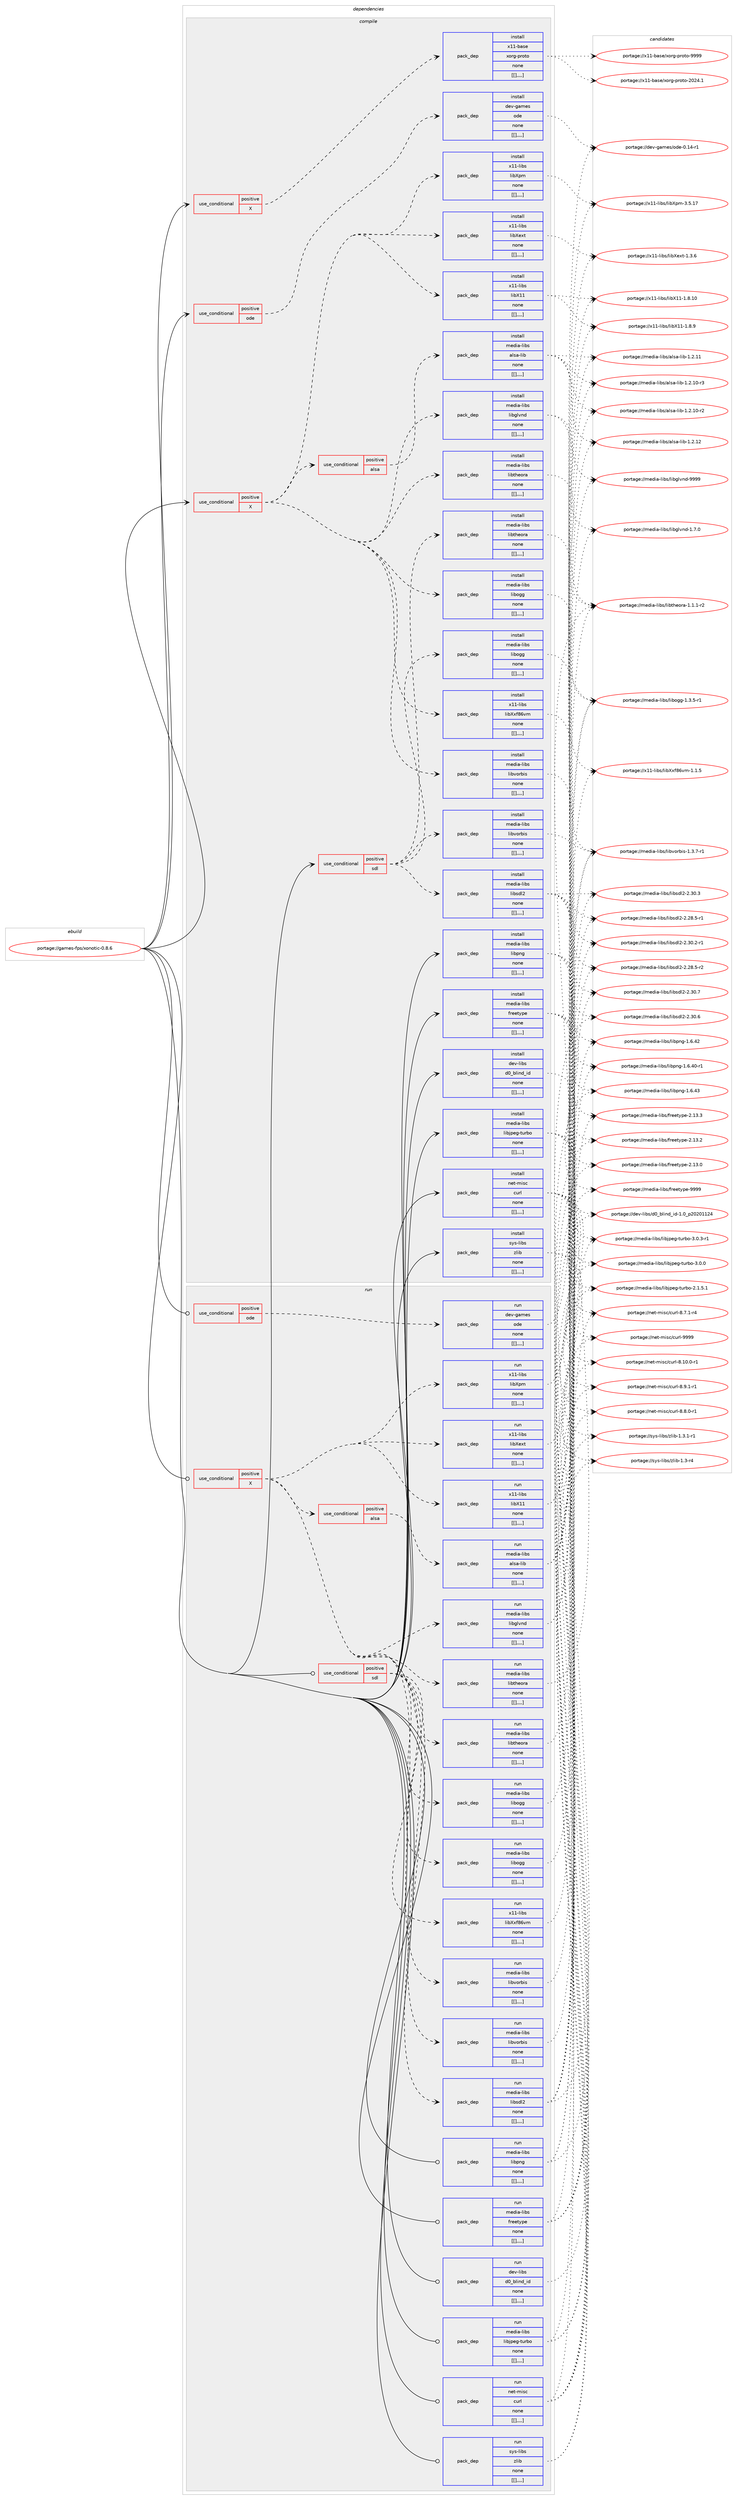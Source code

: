 digraph prolog {

# *************
# Graph options
# *************

newrank=true;
concentrate=true;
compound=true;
graph [rankdir=LR,fontname=Helvetica,fontsize=10,ranksep=1.5];#, ranksep=2.5, nodesep=0.2];
edge  [arrowhead=vee];
node  [fontname=Helvetica,fontsize=10];

# **********
# The ebuild
# **********

subgraph cluster_leftcol {
color=gray;
label=<<i>ebuild</i>>;
id [label="portage://games-fps/xonotic-0.8.6", color=red, width=4, href="../games-fps/xonotic-0.8.6.svg"];
}

# ****************
# The dependencies
# ****************

subgraph cluster_midcol {
color=gray;
label=<<i>dependencies</i>>;
subgraph cluster_compile {
fillcolor="#eeeeee";
style=filled;
label=<<i>compile</i>>;
subgraph cond65890 {
dependency234238 [label=<<TABLE BORDER="0" CELLBORDER="1" CELLSPACING="0" CELLPADDING="4"><TR><TD ROWSPAN="3" CELLPADDING="10">use_conditional</TD></TR><TR><TD>positive</TD></TR><TR><TD>X</TD></TR></TABLE>>, shape=none, color=red];
subgraph pack166852 {
dependency234239 [label=<<TABLE BORDER="0" CELLBORDER="1" CELLSPACING="0" CELLPADDING="4" WIDTH="220"><TR><TD ROWSPAN="6" CELLPADDING="30">pack_dep</TD></TR><TR><TD WIDTH="110">install</TD></TR><TR><TD>media-libs</TD></TR><TR><TD>libogg</TD></TR><TR><TD>none</TD></TR><TR><TD>[[],,,,]</TD></TR></TABLE>>, shape=none, color=blue];
}
dependency234238:e -> dependency234239:w [weight=20,style="dashed",arrowhead="vee"];
subgraph pack166853 {
dependency234240 [label=<<TABLE BORDER="0" CELLBORDER="1" CELLSPACING="0" CELLPADDING="4" WIDTH="220"><TR><TD ROWSPAN="6" CELLPADDING="30">pack_dep</TD></TR><TR><TD WIDTH="110">install</TD></TR><TR><TD>media-libs</TD></TR><TR><TD>libtheora</TD></TR><TR><TD>none</TD></TR><TR><TD>[[],,,,]</TD></TR></TABLE>>, shape=none, color=blue];
}
dependency234238:e -> dependency234240:w [weight=20,style="dashed",arrowhead="vee"];
subgraph pack166854 {
dependency234241 [label=<<TABLE BORDER="0" CELLBORDER="1" CELLSPACING="0" CELLPADDING="4" WIDTH="220"><TR><TD ROWSPAN="6" CELLPADDING="30">pack_dep</TD></TR><TR><TD WIDTH="110">install</TD></TR><TR><TD>media-libs</TD></TR><TR><TD>libvorbis</TD></TR><TR><TD>none</TD></TR><TR><TD>[[],,,,]</TD></TR></TABLE>>, shape=none, color=blue];
}
dependency234238:e -> dependency234241:w [weight=20,style="dashed",arrowhead="vee"];
subgraph pack166855 {
dependency234242 [label=<<TABLE BORDER="0" CELLBORDER="1" CELLSPACING="0" CELLPADDING="4" WIDTH="220"><TR><TD ROWSPAN="6" CELLPADDING="30">pack_dep</TD></TR><TR><TD WIDTH="110">install</TD></TR><TR><TD>media-libs</TD></TR><TR><TD>libglvnd</TD></TR><TR><TD>none</TD></TR><TR><TD>[[],,,,]</TD></TR></TABLE>>, shape=none, color=blue];
}
dependency234238:e -> dependency234242:w [weight=20,style="dashed",arrowhead="vee"];
subgraph pack166856 {
dependency234243 [label=<<TABLE BORDER="0" CELLBORDER="1" CELLSPACING="0" CELLPADDING="4" WIDTH="220"><TR><TD ROWSPAN="6" CELLPADDING="30">pack_dep</TD></TR><TR><TD WIDTH="110">install</TD></TR><TR><TD>x11-libs</TD></TR><TR><TD>libX11</TD></TR><TR><TD>none</TD></TR><TR><TD>[[],,,,]</TD></TR></TABLE>>, shape=none, color=blue];
}
dependency234238:e -> dependency234243:w [weight=20,style="dashed",arrowhead="vee"];
subgraph pack166857 {
dependency234244 [label=<<TABLE BORDER="0" CELLBORDER="1" CELLSPACING="0" CELLPADDING="4" WIDTH="220"><TR><TD ROWSPAN="6" CELLPADDING="30">pack_dep</TD></TR><TR><TD WIDTH="110">install</TD></TR><TR><TD>x11-libs</TD></TR><TR><TD>libXext</TD></TR><TR><TD>none</TD></TR><TR><TD>[[],,,,]</TD></TR></TABLE>>, shape=none, color=blue];
}
dependency234238:e -> dependency234244:w [weight=20,style="dashed",arrowhead="vee"];
subgraph pack166858 {
dependency234245 [label=<<TABLE BORDER="0" CELLBORDER="1" CELLSPACING="0" CELLPADDING="4" WIDTH="220"><TR><TD ROWSPAN="6" CELLPADDING="30">pack_dep</TD></TR><TR><TD WIDTH="110">install</TD></TR><TR><TD>x11-libs</TD></TR><TR><TD>libXpm</TD></TR><TR><TD>none</TD></TR><TR><TD>[[],,,,]</TD></TR></TABLE>>, shape=none, color=blue];
}
dependency234238:e -> dependency234245:w [weight=20,style="dashed",arrowhead="vee"];
subgraph pack166859 {
dependency234246 [label=<<TABLE BORDER="0" CELLBORDER="1" CELLSPACING="0" CELLPADDING="4" WIDTH="220"><TR><TD ROWSPAN="6" CELLPADDING="30">pack_dep</TD></TR><TR><TD WIDTH="110">install</TD></TR><TR><TD>x11-libs</TD></TR><TR><TD>libXxf86vm</TD></TR><TR><TD>none</TD></TR><TR><TD>[[],,,,]</TD></TR></TABLE>>, shape=none, color=blue];
}
dependency234238:e -> dependency234246:w [weight=20,style="dashed",arrowhead="vee"];
subgraph cond65891 {
dependency234247 [label=<<TABLE BORDER="0" CELLBORDER="1" CELLSPACING="0" CELLPADDING="4"><TR><TD ROWSPAN="3" CELLPADDING="10">use_conditional</TD></TR><TR><TD>positive</TD></TR><TR><TD>alsa</TD></TR></TABLE>>, shape=none, color=red];
subgraph pack166860 {
dependency234248 [label=<<TABLE BORDER="0" CELLBORDER="1" CELLSPACING="0" CELLPADDING="4" WIDTH="220"><TR><TD ROWSPAN="6" CELLPADDING="30">pack_dep</TD></TR><TR><TD WIDTH="110">install</TD></TR><TR><TD>media-libs</TD></TR><TR><TD>alsa-lib</TD></TR><TR><TD>none</TD></TR><TR><TD>[[],,,,]</TD></TR></TABLE>>, shape=none, color=blue];
}
dependency234247:e -> dependency234248:w [weight=20,style="dashed",arrowhead="vee"];
}
dependency234238:e -> dependency234247:w [weight=20,style="dashed",arrowhead="vee"];
}
id:e -> dependency234238:w [weight=20,style="solid",arrowhead="vee"];
subgraph cond65892 {
dependency234249 [label=<<TABLE BORDER="0" CELLBORDER="1" CELLSPACING="0" CELLPADDING="4"><TR><TD ROWSPAN="3" CELLPADDING="10">use_conditional</TD></TR><TR><TD>positive</TD></TR><TR><TD>X</TD></TR></TABLE>>, shape=none, color=red];
subgraph pack166861 {
dependency234250 [label=<<TABLE BORDER="0" CELLBORDER="1" CELLSPACING="0" CELLPADDING="4" WIDTH="220"><TR><TD ROWSPAN="6" CELLPADDING="30">pack_dep</TD></TR><TR><TD WIDTH="110">install</TD></TR><TR><TD>x11-base</TD></TR><TR><TD>xorg-proto</TD></TR><TR><TD>none</TD></TR><TR><TD>[[],,,,]</TD></TR></TABLE>>, shape=none, color=blue];
}
dependency234249:e -> dependency234250:w [weight=20,style="dashed",arrowhead="vee"];
}
id:e -> dependency234249:w [weight=20,style="solid",arrowhead="vee"];
subgraph cond65893 {
dependency234251 [label=<<TABLE BORDER="0" CELLBORDER="1" CELLSPACING="0" CELLPADDING="4"><TR><TD ROWSPAN="3" CELLPADDING="10">use_conditional</TD></TR><TR><TD>positive</TD></TR><TR><TD>ode</TD></TR></TABLE>>, shape=none, color=red];
subgraph pack166862 {
dependency234252 [label=<<TABLE BORDER="0" CELLBORDER="1" CELLSPACING="0" CELLPADDING="4" WIDTH="220"><TR><TD ROWSPAN="6" CELLPADDING="30">pack_dep</TD></TR><TR><TD WIDTH="110">install</TD></TR><TR><TD>dev-games</TD></TR><TR><TD>ode</TD></TR><TR><TD>none</TD></TR><TR><TD>[[],,,,]</TD></TR></TABLE>>, shape=none, color=blue];
}
dependency234251:e -> dependency234252:w [weight=20,style="dashed",arrowhead="vee"];
}
id:e -> dependency234251:w [weight=20,style="solid",arrowhead="vee"];
subgraph cond65894 {
dependency234253 [label=<<TABLE BORDER="0" CELLBORDER="1" CELLSPACING="0" CELLPADDING="4"><TR><TD ROWSPAN="3" CELLPADDING="10">use_conditional</TD></TR><TR><TD>positive</TD></TR><TR><TD>sdl</TD></TR></TABLE>>, shape=none, color=red];
subgraph pack166863 {
dependency234254 [label=<<TABLE BORDER="0" CELLBORDER="1" CELLSPACING="0" CELLPADDING="4" WIDTH="220"><TR><TD ROWSPAN="6" CELLPADDING="30">pack_dep</TD></TR><TR><TD WIDTH="110">install</TD></TR><TR><TD>media-libs</TD></TR><TR><TD>libogg</TD></TR><TR><TD>none</TD></TR><TR><TD>[[],,,,]</TD></TR></TABLE>>, shape=none, color=blue];
}
dependency234253:e -> dependency234254:w [weight=20,style="dashed",arrowhead="vee"];
subgraph pack166864 {
dependency234255 [label=<<TABLE BORDER="0" CELLBORDER="1" CELLSPACING="0" CELLPADDING="4" WIDTH="220"><TR><TD ROWSPAN="6" CELLPADDING="30">pack_dep</TD></TR><TR><TD WIDTH="110">install</TD></TR><TR><TD>media-libs</TD></TR><TR><TD>libtheora</TD></TR><TR><TD>none</TD></TR><TR><TD>[[],,,,]</TD></TR></TABLE>>, shape=none, color=blue];
}
dependency234253:e -> dependency234255:w [weight=20,style="dashed",arrowhead="vee"];
subgraph pack166865 {
dependency234256 [label=<<TABLE BORDER="0" CELLBORDER="1" CELLSPACING="0" CELLPADDING="4" WIDTH="220"><TR><TD ROWSPAN="6" CELLPADDING="30">pack_dep</TD></TR><TR><TD WIDTH="110">install</TD></TR><TR><TD>media-libs</TD></TR><TR><TD>libvorbis</TD></TR><TR><TD>none</TD></TR><TR><TD>[[],,,,]</TD></TR></TABLE>>, shape=none, color=blue];
}
dependency234253:e -> dependency234256:w [weight=20,style="dashed",arrowhead="vee"];
subgraph pack166866 {
dependency234257 [label=<<TABLE BORDER="0" CELLBORDER="1" CELLSPACING="0" CELLPADDING="4" WIDTH="220"><TR><TD ROWSPAN="6" CELLPADDING="30">pack_dep</TD></TR><TR><TD WIDTH="110">install</TD></TR><TR><TD>media-libs</TD></TR><TR><TD>libsdl2</TD></TR><TR><TD>none</TD></TR><TR><TD>[[],,,,]</TD></TR></TABLE>>, shape=none, color=blue];
}
dependency234253:e -> dependency234257:w [weight=20,style="dashed",arrowhead="vee"];
}
id:e -> dependency234253:w [weight=20,style="solid",arrowhead="vee"];
subgraph pack166867 {
dependency234258 [label=<<TABLE BORDER="0" CELLBORDER="1" CELLSPACING="0" CELLPADDING="4" WIDTH="220"><TR><TD ROWSPAN="6" CELLPADDING="30">pack_dep</TD></TR><TR><TD WIDTH="110">install</TD></TR><TR><TD>dev-libs</TD></TR><TR><TD>d0_blind_id</TD></TR><TR><TD>none</TD></TR><TR><TD>[[],,,,]</TD></TR></TABLE>>, shape=none, color=blue];
}
id:e -> dependency234258:w [weight=20,style="solid",arrowhead="vee"];
subgraph pack166868 {
dependency234259 [label=<<TABLE BORDER="0" CELLBORDER="1" CELLSPACING="0" CELLPADDING="4" WIDTH="220"><TR><TD ROWSPAN="6" CELLPADDING="30">pack_dep</TD></TR><TR><TD WIDTH="110">install</TD></TR><TR><TD>media-libs</TD></TR><TR><TD>freetype</TD></TR><TR><TD>none</TD></TR><TR><TD>[[],,,,]</TD></TR></TABLE>>, shape=none, color=blue];
}
id:e -> dependency234259:w [weight=20,style="solid",arrowhead="vee"];
subgraph pack166869 {
dependency234260 [label=<<TABLE BORDER="0" CELLBORDER="1" CELLSPACING="0" CELLPADDING="4" WIDTH="220"><TR><TD ROWSPAN="6" CELLPADDING="30">pack_dep</TD></TR><TR><TD WIDTH="110">install</TD></TR><TR><TD>media-libs</TD></TR><TR><TD>libjpeg-turbo</TD></TR><TR><TD>none</TD></TR><TR><TD>[[],,,,]</TD></TR></TABLE>>, shape=none, color=blue];
}
id:e -> dependency234260:w [weight=20,style="solid",arrowhead="vee"];
subgraph pack166870 {
dependency234261 [label=<<TABLE BORDER="0" CELLBORDER="1" CELLSPACING="0" CELLPADDING="4" WIDTH="220"><TR><TD ROWSPAN="6" CELLPADDING="30">pack_dep</TD></TR><TR><TD WIDTH="110">install</TD></TR><TR><TD>media-libs</TD></TR><TR><TD>libpng</TD></TR><TR><TD>none</TD></TR><TR><TD>[[],,,,]</TD></TR></TABLE>>, shape=none, color=blue];
}
id:e -> dependency234261:w [weight=20,style="solid",arrowhead="vee"];
subgraph pack166871 {
dependency234262 [label=<<TABLE BORDER="0" CELLBORDER="1" CELLSPACING="0" CELLPADDING="4" WIDTH="220"><TR><TD ROWSPAN="6" CELLPADDING="30">pack_dep</TD></TR><TR><TD WIDTH="110">install</TD></TR><TR><TD>net-misc</TD></TR><TR><TD>curl</TD></TR><TR><TD>none</TD></TR><TR><TD>[[],,,,]</TD></TR></TABLE>>, shape=none, color=blue];
}
id:e -> dependency234262:w [weight=20,style="solid",arrowhead="vee"];
subgraph pack166872 {
dependency234263 [label=<<TABLE BORDER="0" CELLBORDER="1" CELLSPACING="0" CELLPADDING="4" WIDTH="220"><TR><TD ROWSPAN="6" CELLPADDING="30">pack_dep</TD></TR><TR><TD WIDTH="110">install</TD></TR><TR><TD>sys-libs</TD></TR><TR><TD>zlib</TD></TR><TR><TD>none</TD></TR><TR><TD>[[],,,,]</TD></TR></TABLE>>, shape=none, color=blue];
}
id:e -> dependency234263:w [weight=20,style="solid",arrowhead="vee"];
}
subgraph cluster_compileandrun {
fillcolor="#eeeeee";
style=filled;
label=<<i>compile and run</i>>;
}
subgraph cluster_run {
fillcolor="#eeeeee";
style=filled;
label=<<i>run</i>>;
subgraph cond65895 {
dependency234264 [label=<<TABLE BORDER="0" CELLBORDER="1" CELLSPACING="0" CELLPADDING="4"><TR><TD ROWSPAN="3" CELLPADDING="10">use_conditional</TD></TR><TR><TD>positive</TD></TR><TR><TD>X</TD></TR></TABLE>>, shape=none, color=red];
subgraph pack166873 {
dependency234265 [label=<<TABLE BORDER="0" CELLBORDER="1" CELLSPACING="0" CELLPADDING="4" WIDTH="220"><TR><TD ROWSPAN="6" CELLPADDING="30">pack_dep</TD></TR><TR><TD WIDTH="110">run</TD></TR><TR><TD>media-libs</TD></TR><TR><TD>libogg</TD></TR><TR><TD>none</TD></TR><TR><TD>[[],,,,]</TD></TR></TABLE>>, shape=none, color=blue];
}
dependency234264:e -> dependency234265:w [weight=20,style="dashed",arrowhead="vee"];
subgraph pack166874 {
dependency234266 [label=<<TABLE BORDER="0" CELLBORDER="1" CELLSPACING="0" CELLPADDING="4" WIDTH="220"><TR><TD ROWSPAN="6" CELLPADDING="30">pack_dep</TD></TR><TR><TD WIDTH="110">run</TD></TR><TR><TD>media-libs</TD></TR><TR><TD>libtheora</TD></TR><TR><TD>none</TD></TR><TR><TD>[[],,,,]</TD></TR></TABLE>>, shape=none, color=blue];
}
dependency234264:e -> dependency234266:w [weight=20,style="dashed",arrowhead="vee"];
subgraph pack166875 {
dependency234267 [label=<<TABLE BORDER="0" CELLBORDER="1" CELLSPACING="0" CELLPADDING="4" WIDTH="220"><TR><TD ROWSPAN="6" CELLPADDING="30">pack_dep</TD></TR><TR><TD WIDTH="110">run</TD></TR><TR><TD>media-libs</TD></TR><TR><TD>libvorbis</TD></TR><TR><TD>none</TD></TR><TR><TD>[[],,,,]</TD></TR></TABLE>>, shape=none, color=blue];
}
dependency234264:e -> dependency234267:w [weight=20,style="dashed",arrowhead="vee"];
subgraph pack166876 {
dependency234268 [label=<<TABLE BORDER="0" CELLBORDER="1" CELLSPACING="0" CELLPADDING="4" WIDTH="220"><TR><TD ROWSPAN="6" CELLPADDING="30">pack_dep</TD></TR><TR><TD WIDTH="110">run</TD></TR><TR><TD>media-libs</TD></TR><TR><TD>libglvnd</TD></TR><TR><TD>none</TD></TR><TR><TD>[[],,,,]</TD></TR></TABLE>>, shape=none, color=blue];
}
dependency234264:e -> dependency234268:w [weight=20,style="dashed",arrowhead="vee"];
subgraph pack166877 {
dependency234269 [label=<<TABLE BORDER="0" CELLBORDER="1" CELLSPACING="0" CELLPADDING="4" WIDTH="220"><TR><TD ROWSPAN="6" CELLPADDING="30">pack_dep</TD></TR><TR><TD WIDTH="110">run</TD></TR><TR><TD>x11-libs</TD></TR><TR><TD>libX11</TD></TR><TR><TD>none</TD></TR><TR><TD>[[],,,,]</TD></TR></TABLE>>, shape=none, color=blue];
}
dependency234264:e -> dependency234269:w [weight=20,style="dashed",arrowhead="vee"];
subgraph pack166878 {
dependency234270 [label=<<TABLE BORDER="0" CELLBORDER="1" CELLSPACING="0" CELLPADDING="4" WIDTH="220"><TR><TD ROWSPAN="6" CELLPADDING="30">pack_dep</TD></TR><TR><TD WIDTH="110">run</TD></TR><TR><TD>x11-libs</TD></TR><TR><TD>libXext</TD></TR><TR><TD>none</TD></TR><TR><TD>[[],,,,]</TD></TR></TABLE>>, shape=none, color=blue];
}
dependency234264:e -> dependency234270:w [weight=20,style="dashed",arrowhead="vee"];
subgraph pack166879 {
dependency234271 [label=<<TABLE BORDER="0" CELLBORDER="1" CELLSPACING="0" CELLPADDING="4" WIDTH="220"><TR><TD ROWSPAN="6" CELLPADDING="30">pack_dep</TD></TR><TR><TD WIDTH="110">run</TD></TR><TR><TD>x11-libs</TD></TR><TR><TD>libXpm</TD></TR><TR><TD>none</TD></TR><TR><TD>[[],,,,]</TD></TR></TABLE>>, shape=none, color=blue];
}
dependency234264:e -> dependency234271:w [weight=20,style="dashed",arrowhead="vee"];
subgraph pack166880 {
dependency234272 [label=<<TABLE BORDER="0" CELLBORDER="1" CELLSPACING="0" CELLPADDING="4" WIDTH="220"><TR><TD ROWSPAN="6" CELLPADDING="30">pack_dep</TD></TR><TR><TD WIDTH="110">run</TD></TR><TR><TD>x11-libs</TD></TR><TR><TD>libXxf86vm</TD></TR><TR><TD>none</TD></TR><TR><TD>[[],,,,]</TD></TR></TABLE>>, shape=none, color=blue];
}
dependency234264:e -> dependency234272:w [weight=20,style="dashed",arrowhead="vee"];
subgraph cond65896 {
dependency234273 [label=<<TABLE BORDER="0" CELLBORDER="1" CELLSPACING="0" CELLPADDING="4"><TR><TD ROWSPAN="3" CELLPADDING="10">use_conditional</TD></TR><TR><TD>positive</TD></TR><TR><TD>alsa</TD></TR></TABLE>>, shape=none, color=red];
subgraph pack166881 {
dependency234274 [label=<<TABLE BORDER="0" CELLBORDER="1" CELLSPACING="0" CELLPADDING="4" WIDTH="220"><TR><TD ROWSPAN="6" CELLPADDING="30">pack_dep</TD></TR><TR><TD WIDTH="110">run</TD></TR><TR><TD>media-libs</TD></TR><TR><TD>alsa-lib</TD></TR><TR><TD>none</TD></TR><TR><TD>[[],,,,]</TD></TR></TABLE>>, shape=none, color=blue];
}
dependency234273:e -> dependency234274:w [weight=20,style="dashed",arrowhead="vee"];
}
dependency234264:e -> dependency234273:w [weight=20,style="dashed",arrowhead="vee"];
}
id:e -> dependency234264:w [weight=20,style="solid",arrowhead="odot"];
subgraph cond65897 {
dependency234275 [label=<<TABLE BORDER="0" CELLBORDER="1" CELLSPACING="0" CELLPADDING="4"><TR><TD ROWSPAN="3" CELLPADDING="10">use_conditional</TD></TR><TR><TD>positive</TD></TR><TR><TD>ode</TD></TR></TABLE>>, shape=none, color=red];
subgraph pack166882 {
dependency234276 [label=<<TABLE BORDER="0" CELLBORDER="1" CELLSPACING="0" CELLPADDING="4" WIDTH="220"><TR><TD ROWSPAN="6" CELLPADDING="30">pack_dep</TD></TR><TR><TD WIDTH="110">run</TD></TR><TR><TD>dev-games</TD></TR><TR><TD>ode</TD></TR><TR><TD>none</TD></TR><TR><TD>[[],,,,]</TD></TR></TABLE>>, shape=none, color=blue];
}
dependency234275:e -> dependency234276:w [weight=20,style="dashed",arrowhead="vee"];
}
id:e -> dependency234275:w [weight=20,style="solid",arrowhead="odot"];
subgraph cond65898 {
dependency234277 [label=<<TABLE BORDER="0" CELLBORDER="1" CELLSPACING="0" CELLPADDING="4"><TR><TD ROWSPAN="3" CELLPADDING="10">use_conditional</TD></TR><TR><TD>positive</TD></TR><TR><TD>sdl</TD></TR></TABLE>>, shape=none, color=red];
subgraph pack166883 {
dependency234278 [label=<<TABLE BORDER="0" CELLBORDER="1" CELLSPACING="0" CELLPADDING="4" WIDTH="220"><TR><TD ROWSPAN="6" CELLPADDING="30">pack_dep</TD></TR><TR><TD WIDTH="110">run</TD></TR><TR><TD>media-libs</TD></TR><TR><TD>libogg</TD></TR><TR><TD>none</TD></TR><TR><TD>[[],,,,]</TD></TR></TABLE>>, shape=none, color=blue];
}
dependency234277:e -> dependency234278:w [weight=20,style="dashed",arrowhead="vee"];
subgraph pack166884 {
dependency234279 [label=<<TABLE BORDER="0" CELLBORDER="1" CELLSPACING="0" CELLPADDING="4" WIDTH="220"><TR><TD ROWSPAN="6" CELLPADDING="30">pack_dep</TD></TR><TR><TD WIDTH="110">run</TD></TR><TR><TD>media-libs</TD></TR><TR><TD>libtheora</TD></TR><TR><TD>none</TD></TR><TR><TD>[[],,,,]</TD></TR></TABLE>>, shape=none, color=blue];
}
dependency234277:e -> dependency234279:w [weight=20,style="dashed",arrowhead="vee"];
subgraph pack166885 {
dependency234280 [label=<<TABLE BORDER="0" CELLBORDER="1" CELLSPACING="0" CELLPADDING="4" WIDTH="220"><TR><TD ROWSPAN="6" CELLPADDING="30">pack_dep</TD></TR><TR><TD WIDTH="110">run</TD></TR><TR><TD>media-libs</TD></TR><TR><TD>libvorbis</TD></TR><TR><TD>none</TD></TR><TR><TD>[[],,,,]</TD></TR></TABLE>>, shape=none, color=blue];
}
dependency234277:e -> dependency234280:w [weight=20,style="dashed",arrowhead="vee"];
subgraph pack166886 {
dependency234281 [label=<<TABLE BORDER="0" CELLBORDER="1" CELLSPACING="0" CELLPADDING="4" WIDTH="220"><TR><TD ROWSPAN="6" CELLPADDING="30">pack_dep</TD></TR><TR><TD WIDTH="110">run</TD></TR><TR><TD>media-libs</TD></TR><TR><TD>libsdl2</TD></TR><TR><TD>none</TD></TR><TR><TD>[[],,,,]</TD></TR></TABLE>>, shape=none, color=blue];
}
dependency234277:e -> dependency234281:w [weight=20,style="dashed",arrowhead="vee"];
}
id:e -> dependency234277:w [weight=20,style="solid",arrowhead="odot"];
subgraph pack166887 {
dependency234282 [label=<<TABLE BORDER="0" CELLBORDER="1" CELLSPACING="0" CELLPADDING="4" WIDTH="220"><TR><TD ROWSPAN="6" CELLPADDING="30">pack_dep</TD></TR><TR><TD WIDTH="110">run</TD></TR><TR><TD>dev-libs</TD></TR><TR><TD>d0_blind_id</TD></TR><TR><TD>none</TD></TR><TR><TD>[[],,,,]</TD></TR></TABLE>>, shape=none, color=blue];
}
id:e -> dependency234282:w [weight=20,style="solid",arrowhead="odot"];
subgraph pack166888 {
dependency234283 [label=<<TABLE BORDER="0" CELLBORDER="1" CELLSPACING="0" CELLPADDING="4" WIDTH="220"><TR><TD ROWSPAN="6" CELLPADDING="30">pack_dep</TD></TR><TR><TD WIDTH="110">run</TD></TR><TR><TD>media-libs</TD></TR><TR><TD>freetype</TD></TR><TR><TD>none</TD></TR><TR><TD>[[],,,,]</TD></TR></TABLE>>, shape=none, color=blue];
}
id:e -> dependency234283:w [weight=20,style="solid",arrowhead="odot"];
subgraph pack166889 {
dependency234284 [label=<<TABLE BORDER="0" CELLBORDER="1" CELLSPACING="0" CELLPADDING="4" WIDTH="220"><TR><TD ROWSPAN="6" CELLPADDING="30">pack_dep</TD></TR><TR><TD WIDTH="110">run</TD></TR><TR><TD>media-libs</TD></TR><TR><TD>libjpeg-turbo</TD></TR><TR><TD>none</TD></TR><TR><TD>[[],,,,]</TD></TR></TABLE>>, shape=none, color=blue];
}
id:e -> dependency234284:w [weight=20,style="solid",arrowhead="odot"];
subgraph pack166890 {
dependency234285 [label=<<TABLE BORDER="0" CELLBORDER="1" CELLSPACING="0" CELLPADDING="4" WIDTH="220"><TR><TD ROWSPAN="6" CELLPADDING="30">pack_dep</TD></TR><TR><TD WIDTH="110">run</TD></TR><TR><TD>media-libs</TD></TR><TR><TD>libpng</TD></TR><TR><TD>none</TD></TR><TR><TD>[[],,,,]</TD></TR></TABLE>>, shape=none, color=blue];
}
id:e -> dependency234285:w [weight=20,style="solid",arrowhead="odot"];
subgraph pack166891 {
dependency234286 [label=<<TABLE BORDER="0" CELLBORDER="1" CELLSPACING="0" CELLPADDING="4" WIDTH="220"><TR><TD ROWSPAN="6" CELLPADDING="30">pack_dep</TD></TR><TR><TD WIDTH="110">run</TD></TR><TR><TD>net-misc</TD></TR><TR><TD>curl</TD></TR><TR><TD>none</TD></TR><TR><TD>[[],,,,]</TD></TR></TABLE>>, shape=none, color=blue];
}
id:e -> dependency234286:w [weight=20,style="solid",arrowhead="odot"];
subgraph pack166892 {
dependency234287 [label=<<TABLE BORDER="0" CELLBORDER="1" CELLSPACING="0" CELLPADDING="4" WIDTH="220"><TR><TD ROWSPAN="6" CELLPADDING="30">pack_dep</TD></TR><TR><TD WIDTH="110">run</TD></TR><TR><TD>sys-libs</TD></TR><TR><TD>zlib</TD></TR><TR><TD>none</TD></TR><TR><TD>[[],,,,]</TD></TR></TABLE>>, shape=none, color=blue];
}
id:e -> dependency234287:w [weight=20,style="solid",arrowhead="odot"];
}
}

# **************
# The candidates
# **************

subgraph cluster_choices {
rank=same;
color=gray;
label=<<i>candidates</i>>;

subgraph choice166852 {
color=black;
nodesep=1;
choice10910110010597451081059811547108105981111031034549465146534511449 [label="portage://media-libs/libogg-1.3.5-r1", color=red, width=4,href="../media-libs/libogg-1.3.5-r1.svg"];
dependency234239:e -> choice10910110010597451081059811547108105981111031034549465146534511449:w [style=dotted,weight="100"];
}
subgraph choice166853 {
color=black;
nodesep=1;
choice1091011001059745108105981154710810598116104101111114974549464946494511450 [label="portage://media-libs/libtheora-1.1.1-r2", color=red, width=4,href="../media-libs/libtheora-1.1.1-r2.svg"];
dependency234240:e -> choice1091011001059745108105981154710810598116104101111114974549464946494511450:w [style=dotted,weight="100"];
}
subgraph choice166854 {
color=black;
nodesep=1;
choice1091011001059745108105981154710810598118111114981051154549465146554511449 [label="portage://media-libs/libvorbis-1.3.7-r1", color=red, width=4,href="../media-libs/libvorbis-1.3.7-r1.svg"];
dependency234241:e -> choice1091011001059745108105981154710810598118111114981051154549465146554511449:w [style=dotted,weight="100"];
}
subgraph choice166855 {
color=black;
nodesep=1;
choice10910110010597451081059811547108105981031081181101004557575757 [label="portage://media-libs/libglvnd-9999", color=red, width=4,href="../media-libs/libglvnd-9999.svg"];
choice1091011001059745108105981154710810598103108118110100454946554648 [label="portage://media-libs/libglvnd-1.7.0", color=red, width=4,href="../media-libs/libglvnd-1.7.0.svg"];
dependency234242:e -> choice10910110010597451081059811547108105981031081181101004557575757:w [style=dotted,weight="100"];
dependency234242:e -> choice1091011001059745108105981154710810598103108118110100454946554648:w [style=dotted,weight="100"];
}
subgraph choice166856 {
color=black;
nodesep=1;
choice12049494510810598115471081059888494945494656464948 [label="portage://x11-libs/libX11-1.8.10", color=red, width=4,href="../x11-libs/libX11-1.8.10.svg"];
choice120494945108105981154710810598884949454946564657 [label="portage://x11-libs/libX11-1.8.9", color=red, width=4,href="../x11-libs/libX11-1.8.9.svg"];
dependency234243:e -> choice12049494510810598115471081059888494945494656464948:w [style=dotted,weight="100"];
dependency234243:e -> choice120494945108105981154710810598884949454946564657:w [style=dotted,weight="100"];
}
subgraph choice166857 {
color=black;
nodesep=1;
choice12049494510810598115471081059888101120116454946514654 [label="portage://x11-libs/libXext-1.3.6", color=red, width=4,href="../x11-libs/libXext-1.3.6.svg"];
dependency234244:e -> choice12049494510810598115471081059888101120116454946514654:w [style=dotted,weight="100"];
}
subgraph choice166858 {
color=black;
nodesep=1;
choice1204949451081059811547108105988811210945514653464955 [label="portage://x11-libs/libXpm-3.5.17", color=red, width=4,href="../x11-libs/libXpm-3.5.17.svg"];
dependency234245:e -> choice1204949451081059811547108105988811210945514653464955:w [style=dotted,weight="100"];
}
subgraph choice166859 {
color=black;
nodesep=1;
choice120494945108105981154710810598881201025654118109454946494653 [label="portage://x11-libs/libXxf86vm-1.1.5", color=red, width=4,href="../x11-libs/libXxf86vm-1.1.5.svg"];
dependency234246:e -> choice120494945108105981154710810598881201025654118109454946494653:w [style=dotted,weight="100"];
}
subgraph choice166860 {
color=black;
nodesep=1;
choice109101100105974510810598115479710811597451081059845494650464950 [label="portage://media-libs/alsa-lib-1.2.12", color=red, width=4,href="../media-libs/alsa-lib-1.2.12.svg"];
choice109101100105974510810598115479710811597451081059845494650464949 [label="portage://media-libs/alsa-lib-1.2.11", color=red, width=4,href="../media-libs/alsa-lib-1.2.11.svg"];
choice1091011001059745108105981154797108115974510810598454946504649484511451 [label="portage://media-libs/alsa-lib-1.2.10-r3", color=red, width=4,href="../media-libs/alsa-lib-1.2.10-r3.svg"];
choice1091011001059745108105981154797108115974510810598454946504649484511450 [label="portage://media-libs/alsa-lib-1.2.10-r2", color=red, width=4,href="../media-libs/alsa-lib-1.2.10-r2.svg"];
dependency234248:e -> choice109101100105974510810598115479710811597451081059845494650464950:w [style=dotted,weight="100"];
dependency234248:e -> choice109101100105974510810598115479710811597451081059845494650464949:w [style=dotted,weight="100"];
dependency234248:e -> choice1091011001059745108105981154797108115974510810598454946504649484511451:w [style=dotted,weight="100"];
dependency234248:e -> choice1091011001059745108105981154797108115974510810598454946504649484511450:w [style=dotted,weight="100"];
}
subgraph choice166861 {
color=black;
nodesep=1;
choice120494945989711510147120111114103451121141111161114557575757 [label="portage://x11-base/xorg-proto-9999", color=red, width=4,href="../x11-base/xorg-proto-9999.svg"];
choice1204949459897115101471201111141034511211411111611145504850524649 [label="portage://x11-base/xorg-proto-2024.1", color=red, width=4,href="../x11-base/xorg-proto-2024.1.svg"];
dependency234250:e -> choice120494945989711510147120111114103451121141111161114557575757:w [style=dotted,weight="100"];
dependency234250:e -> choice1204949459897115101471201111141034511211411111611145504850524649:w [style=dotted,weight="100"];
}
subgraph choice166862 {
color=black;
nodesep=1;
choice10010111845103971091011154711110010145484649524511449 [label="portage://dev-games/ode-0.14-r1", color=red, width=4,href="../dev-games/ode-0.14-r1.svg"];
dependency234252:e -> choice10010111845103971091011154711110010145484649524511449:w [style=dotted,weight="100"];
}
subgraph choice166863 {
color=black;
nodesep=1;
choice10910110010597451081059811547108105981111031034549465146534511449 [label="portage://media-libs/libogg-1.3.5-r1", color=red, width=4,href="../media-libs/libogg-1.3.5-r1.svg"];
dependency234254:e -> choice10910110010597451081059811547108105981111031034549465146534511449:w [style=dotted,weight="100"];
}
subgraph choice166864 {
color=black;
nodesep=1;
choice1091011001059745108105981154710810598116104101111114974549464946494511450 [label="portage://media-libs/libtheora-1.1.1-r2", color=red, width=4,href="../media-libs/libtheora-1.1.1-r2.svg"];
dependency234255:e -> choice1091011001059745108105981154710810598116104101111114974549464946494511450:w [style=dotted,weight="100"];
}
subgraph choice166865 {
color=black;
nodesep=1;
choice1091011001059745108105981154710810598118111114981051154549465146554511449 [label="portage://media-libs/libvorbis-1.3.7-r1", color=red, width=4,href="../media-libs/libvorbis-1.3.7-r1.svg"];
dependency234256:e -> choice1091011001059745108105981154710810598118111114981051154549465146554511449:w [style=dotted,weight="100"];
}
subgraph choice166866 {
color=black;
nodesep=1;
choice10910110010597451081059811547108105981151001085045504651484655 [label="portage://media-libs/libsdl2-2.30.7", color=red, width=4,href="../media-libs/libsdl2-2.30.7.svg"];
choice10910110010597451081059811547108105981151001085045504651484654 [label="portage://media-libs/libsdl2-2.30.6", color=red, width=4,href="../media-libs/libsdl2-2.30.6.svg"];
choice10910110010597451081059811547108105981151001085045504651484651 [label="portage://media-libs/libsdl2-2.30.3", color=red, width=4,href="../media-libs/libsdl2-2.30.3.svg"];
choice109101100105974510810598115471081059811510010850455046514846504511449 [label="portage://media-libs/libsdl2-2.30.2-r1", color=red, width=4,href="../media-libs/libsdl2-2.30.2-r1.svg"];
choice109101100105974510810598115471081059811510010850455046505646534511450 [label="portage://media-libs/libsdl2-2.28.5-r2", color=red, width=4,href="../media-libs/libsdl2-2.28.5-r2.svg"];
choice109101100105974510810598115471081059811510010850455046505646534511449 [label="portage://media-libs/libsdl2-2.28.5-r1", color=red, width=4,href="../media-libs/libsdl2-2.28.5-r1.svg"];
dependency234257:e -> choice10910110010597451081059811547108105981151001085045504651484655:w [style=dotted,weight="100"];
dependency234257:e -> choice10910110010597451081059811547108105981151001085045504651484654:w [style=dotted,weight="100"];
dependency234257:e -> choice10910110010597451081059811547108105981151001085045504651484651:w [style=dotted,weight="100"];
dependency234257:e -> choice109101100105974510810598115471081059811510010850455046514846504511449:w [style=dotted,weight="100"];
dependency234257:e -> choice109101100105974510810598115471081059811510010850455046505646534511450:w [style=dotted,weight="100"];
dependency234257:e -> choice109101100105974510810598115471081059811510010850455046505646534511449:w [style=dotted,weight="100"];
}
subgraph choice166867 {
color=black;
nodesep=1;
choice1001011184510810598115471004895981081051101009510510045494648951125048504849495052 [label="portage://dev-libs/d0_blind_id-1.0_p20201124", color=red, width=4,href="../dev-libs/d0_blind_id-1.0_p20201124.svg"];
dependency234258:e -> choice1001011184510810598115471004895981081051101009510510045494648951125048504849495052:w [style=dotted,weight="100"];
}
subgraph choice166868 {
color=black;
nodesep=1;
choice109101100105974510810598115471021141011011161211121014557575757 [label="portage://media-libs/freetype-9999", color=red, width=4,href="../media-libs/freetype-9999.svg"];
choice1091011001059745108105981154710211410110111612111210145504649514651 [label="portage://media-libs/freetype-2.13.3", color=red, width=4,href="../media-libs/freetype-2.13.3.svg"];
choice1091011001059745108105981154710211410110111612111210145504649514650 [label="portage://media-libs/freetype-2.13.2", color=red, width=4,href="../media-libs/freetype-2.13.2.svg"];
choice1091011001059745108105981154710211410110111612111210145504649514648 [label="portage://media-libs/freetype-2.13.0", color=red, width=4,href="../media-libs/freetype-2.13.0.svg"];
dependency234259:e -> choice109101100105974510810598115471021141011011161211121014557575757:w [style=dotted,weight="100"];
dependency234259:e -> choice1091011001059745108105981154710211410110111612111210145504649514651:w [style=dotted,weight="100"];
dependency234259:e -> choice1091011001059745108105981154710211410110111612111210145504649514650:w [style=dotted,weight="100"];
dependency234259:e -> choice1091011001059745108105981154710211410110111612111210145504649514648:w [style=dotted,weight="100"];
}
subgraph choice166869 {
color=black;
nodesep=1;
choice109101100105974510810598115471081059810611210110345116117114981114551464846514511449 [label="portage://media-libs/libjpeg-turbo-3.0.3-r1", color=red, width=4,href="../media-libs/libjpeg-turbo-3.0.3-r1.svg"];
choice10910110010597451081059811547108105981061121011034511611711498111455146484648 [label="portage://media-libs/libjpeg-turbo-3.0.0", color=red, width=4,href="../media-libs/libjpeg-turbo-3.0.0.svg"];
choice109101100105974510810598115471081059810611210110345116117114981114550464946534649 [label="portage://media-libs/libjpeg-turbo-2.1.5.1", color=red, width=4,href="../media-libs/libjpeg-turbo-2.1.5.1.svg"];
dependency234260:e -> choice109101100105974510810598115471081059810611210110345116117114981114551464846514511449:w [style=dotted,weight="100"];
dependency234260:e -> choice10910110010597451081059811547108105981061121011034511611711498111455146484648:w [style=dotted,weight="100"];
dependency234260:e -> choice109101100105974510810598115471081059810611210110345116117114981114550464946534649:w [style=dotted,weight="100"];
}
subgraph choice166870 {
color=black;
nodesep=1;
choice109101100105974510810598115471081059811211010345494654465251 [label="portage://media-libs/libpng-1.6.43", color=red, width=4,href="../media-libs/libpng-1.6.43.svg"];
choice109101100105974510810598115471081059811211010345494654465250 [label="portage://media-libs/libpng-1.6.42", color=red, width=4,href="../media-libs/libpng-1.6.42.svg"];
choice1091011001059745108105981154710810598112110103454946544652484511449 [label="portage://media-libs/libpng-1.6.40-r1", color=red, width=4,href="../media-libs/libpng-1.6.40-r1.svg"];
dependency234261:e -> choice109101100105974510810598115471081059811211010345494654465251:w [style=dotted,weight="100"];
dependency234261:e -> choice109101100105974510810598115471081059811211010345494654465250:w [style=dotted,weight="100"];
dependency234261:e -> choice1091011001059745108105981154710810598112110103454946544652484511449:w [style=dotted,weight="100"];
}
subgraph choice166871 {
color=black;
nodesep=1;
choice110101116451091051159947991171141084557575757 [label="portage://net-misc/curl-9999", color=red, width=4,href="../net-misc/curl-9999.svg"];
choice11010111645109105115994799117114108455646494846484511449 [label="portage://net-misc/curl-8.10.0-r1", color=red, width=4,href="../net-misc/curl-8.10.0-r1.svg"];
choice110101116451091051159947991171141084556465746494511449 [label="portage://net-misc/curl-8.9.1-r1", color=red, width=4,href="../net-misc/curl-8.9.1-r1.svg"];
choice110101116451091051159947991171141084556465646484511449 [label="portage://net-misc/curl-8.8.0-r1", color=red, width=4,href="../net-misc/curl-8.8.0-r1.svg"];
choice110101116451091051159947991171141084556465546494511452 [label="portage://net-misc/curl-8.7.1-r4", color=red, width=4,href="../net-misc/curl-8.7.1-r4.svg"];
dependency234262:e -> choice110101116451091051159947991171141084557575757:w [style=dotted,weight="100"];
dependency234262:e -> choice11010111645109105115994799117114108455646494846484511449:w [style=dotted,weight="100"];
dependency234262:e -> choice110101116451091051159947991171141084556465746494511449:w [style=dotted,weight="100"];
dependency234262:e -> choice110101116451091051159947991171141084556465646484511449:w [style=dotted,weight="100"];
dependency234262:e -> choice110101116451091051159947991171141084556465546494511452:w [style=dotted,weight="100"];
}
subgraph choice166872 {
color=black;
nodesep=1;
choice115121115451081059811547122108105984549465146494511449 [label="portage://sys-libs/zlib-1.3.1-r1", color=red, width=4,href="../sys-libs/zlib-1.3.1-r1.svg"];
choice11512111545108105981154712210810598454946514511452 [label="portage://sys-libs/zlib-1.3-r4", color=red, width=4,href="../sys-libs/zlib-1.3-r4.svg"];
dependency234263:e -> choice115121115451081059811547122108105984549465146494511449:w [style=dotted,weight="100"];
dependency234263:e -> choice11512111545108105981154712210810598454946514511452:w [style=dotted,weight="100"];
}
subgraph choice166873 {
color=black;
nodesep=1;
choice10910110010597451081059811547108105981111031034549465146534511449 [label="portage://media-libs/libogg-1.3.5-r1", color=red, width=4,href="../media-libs/libogg-1.3.5-r1.svg"];
dependency234265:e -> choice10910110010597451081059811547108105981111031034549465146534511449:w [style=dotted,weight="100"];
}
subgraph choice166874 {
color=black;
nodesep=1;
choice1091011001059745108105981154710810598116104101111114974549464946494511450 [label="portage://media-libs/libtheora-1.1.1-r2", color=red, width=4,href="../media-libs/libtheora-1.1.1-r2.svg"];
dependency234266:e -> choice1091011001059745108105981154710810598116104101111114974549464946494511450:w [style=dotted,weight="100"];
}
subgraph choice166875 {
color=black;
nodesep=1;
choice1091011001059745108105981154710810598118111114981051154549465146554511449 [label="portage://media-libs/libvorbis-1.3.7-r1", color=red, width=4,href="../media-libs/libvorbis-1.3.7-r1.svg"];
dependency234267:e -> choice1091011001059745108105981154710810598118111114981051154549465146554511449:w [style=dotted,weight="100"];
}
subgraph choice166876 {
color=black;
nodesep=1;
choice10910110010597451081059811547108105981031081181101004557575757 [label="portage://media-libs/libglvnd-9999", color=red, width=4,href="../media-libs/libglvnd-9999.svg"];
choice1091011001059745108105981154710810598103108118110100454946554648 [label="portage://media-libs/libglvnd-1.7.0", color=red, width=4,href="../media-libs/libglvnd-1.7.0.svg"];
dependency234268:e -> choice10910110010597451081059811547108105981031081181101004557575757:w [style=dotted,weight="100"];
dependency234268:e -> choice1091011001059745108105981154710810598103108118110100454946554648:w [style=dotted,weight="100"];
}
subgraph choice166877 {
color=black;
nodesep=1;
choice12049494510810598115471081059888494945494656464948 [label="portage://x11-libs/libX11-1.8.10", color=red, width=4,href="../x11-libs/libX11-1.8.10.svg"];
choice120494945108105981154710810598884949454946564657 [label="portage://x11-libs/libX11-1.8.9", color=red, width=4,href="../x11-libs/libX11-1.8.9.svg"];
dependency234269:e -> choice12049494510810598115471081059888494945494656464948:w [style=dotted,weight="100"];
dependency234269:e -> choice120494945108105981154710810598884949454946564657:w [style=dotted,weight="100"];
}
subgraph choice166878 {
color=black;
nodesep=1;
choice12049494510810598115471081059888101120116454946514654 [label="portage://x11-libs/libXext-1.3.6", color=red, width=4,href="../x11-libs/libXext-1.3.6.svg"];
dependency234270:e -> choice12049494510810598115471081059888101120116454946514654:w [style=dotted,weight="100"];
}
subgraph choice166879 {
color=black;
nodesep=1;
choice1204949451081059811547108105988811210945514653464955 [label="portage://x11-libs/libXpm-3.5.17", color=red, width=4,href="../x11-libs/libXpm-3.5.17.svg"];
dependency234271:e -> choice1204949451081059811547108105988811210945514653464955:w [style=dotted,weight="100"];
}
subgraph choice166880 {
color=black;
nodesep=1;
choice120494945108105981154710810598881201025654118109454946494653 [label="portage://x11-libs/libXxf86vm-1.1.5", color=red, width=4,href="../x11-libs/libXxf86vm-1.1.5.svg"];
dependency234272:e -> choice120494945108105981154710810598881201025654118109454946494653:w [style=dotted,weight="100"];
}
subgraph choice166881 {
color=black;
nodesep=1;
choice109101100105974510810598115479710811597451081059845494650464950 [label="portage://media-libs/alsa-lib-1.2.12", color=red, width=4,href="../media-libs/alsa-lib-1.2.12.svg"];
choice109101100105974510810598115479710811597451081059845494650464949 [label="portage://media-libs/alsa-lib-1.2.11", color=red, width=4,href="../media-libs/alsa-lib-1.2.11.svg"];
choice1091011001059745108105981154797108115974510810598454946504649484511451 [label="portage://media-libs/alsa-lib-1.2.10-r3", color=red, width=4,href="../media-libs/alsa-lib-1.2.10-r3.svg"];
choice1091011001059745108105981154797108115974510810598454946504649484511450 [label="portage://media-libs/alsa-lib-1.2.10-r2", color=red, width=4,href="../media-libs/alsa-lib-1.2.10-r2.svg"];
dependency234274:e -> choice109101100105974510810598115479710811597451081059845494650464950:w [style=dotted,weight="100"];
dependency234274:e -> choice109101100105974510810598115479710811597451081059845494650464949:w [style=dotted,weight="100"];
dependency234274:e -> choice1091011001059745108105981154797108115974510810598454946504649484511451:w [style=dotted,weight="100"];
dependency234274:e -> choice1091011001059745108105981154797108115974510810598454946504649484511450:w [style=dotted,weight="100"];
}
subgraph choice166882 {
color=black;
nodesep=1;
choice10010111845103971091011154711110010145484649524511449 [label="portage://dev-games/ode-0.14-r1", color=red, width=4,href="../dev-games/ode-0.14-r1.svg"];
dependency234276:e -> choice10010111845103971091011154711110010145484649524511449:w [style=dotted,weight="100"];
}
subgraph choice166883 {
color=black;
nodesep=1;
choice10910110010597451081059811547108105981111031034549465146534511449 [label="portage://media-libs/libogg-1.3.5-r1", color=red, width=4,href="../media-libs/libogg-1.3.5-r1.svg"];
dependency234278:e -> choice10910110010597451081059811547108105981111031034549465146534511449:w [style=dotted,weight="100"];
}
subgraph choice166884 {
color=black;
nodesep=1;
choice1091011001059745108105981154710810598116104101111114974549464946494511450 [label="portage://media-libs/libtheora-1.1.1-r2", color=red, width=4,href="../media-libs/libtheora-1.1.1-r2.svg"];
dependency234279:e -> choice1091011001059745108105981154710810598116104101111114974549464946494511450:w [style=dotted,weight="100"];
}
subgraph choice166885 {
color=black;
nodesep=1;
choice1091011001059745108105981154710810598118111114981051154549465146554511449 [label="portage://media-libs/libvorbis-1.3.7-r1", color=red, width=4,href="../media-libs/libvorbis-1.3.7-r1.svg"];
dependency234280:e -> choice1091011001059745108105981154710810598118111114981051154549465146554511449:w [style=dotted,weight="100"];
}
subgraph choice166886 {
color=black;
nodesep=1;
choice10910110010597451081059811547108105981151001085045504651484655 [label="portage://media-libs/libsdl2-2.30.7", color=red, width=4,href="../media-libs/libsdl2-2.30.7.svg"];
choice10910110010597451081059811547108105981151001085045504651484654 [label="portage://media-libs/libsdl2-2.30.6", color=red, width=4,href="../media-libs/libsdl2-2.30.6.svg"];
choice10910110010597451081059811547108105981151001085045504651484651 [label="portage://media-libs/libsdl2-2.30.3", color=red, width=4,href="../media-libs/libsdl2-2.30.3.svg"];
choice109101100105974510810598115471081059811510010850455046514846504511449 [label="portage://media-libs/libsdl2-2.30.2-r1", color=red, width=4,href="../media-libs/libsdl2-2.30.2-r1.svg"];
choice109101100105974510810598115471081059811510010850455046505646534511450 [label="portage://media-libs/libsdl2-2.28.5-r2", color=red, width=4,href="../media-libs/libsdl2-2.28.5-r2.svg"];
choice109101100105974510810598115471081059811510010850455046505646534511449 [label="portage://media-libs/libsdl2-2.28.5-r1", color=red, width=4,href="../media-libs/libsdl2-2.28.5-r1.svg"];
dependency234281:e -> choice10910110010597451081059811547108105981151001085045504651484655:w [style=dotted,weight="100"];
dependency234281:e -> choice10910110010597451081059811547108105981151001085045504651484654:w [style=dotted,weight="100"];
dependency234281:e -> choice10910110010597451081059811547108105981151001085045504651484651:w [style=dotted,weight="100"];
dependency234281:e -> choice109101100105974510810598115471081059811510010850455046514846504511449:w [style=dotted,weight="100"];
dependency234281:e -> choice109101100105974510810598115471081059811510010850455046505646534511450:w [style=dotted,weight="100"];
dependency234281:e -> choice109101100105974510810598115471081059811510010850455046505646534511449:w [style=dotted,weight="100"];
}
subgraph choice166887 {
color=black;
nodesep=1;
choice1001011184510810598115471004895981081051101009510510045494648951125048504849495052 [label="portage://dev-libs/d0_blind_id-1.0_p20201124", color=red, width=4,href="../dev-libs/d0_blind_id-1.0_p20201124.svg"];
dependency234282:e -> choice1001011184510810598115471004895981081051101009510510045494648951125048504849495052:w [style=dotted,weight="100"];
}
subgraph choice166888 {
color=black;
nodesep=1;
choice109101100105974510810598115471021141011011161211121014557575757 [label="portage://media-libs/freetype-9999", color=red, width=4,href="../media-libs/freetype-9999.svg"];
choice1091011001059745108105981154710211410110111612111210145504649514651 [label="portage://media-libs/freetype-2.13.3", color=red, width=4,href="../media-libs/freetype-2.13.3.svg"];
choice1091011001059745108105981154710211410110111612111210145504649514650 [label="portage://media-libs/freetype-2.13.2", color=red, width=4,href="../media-libs/freetype-2.13.2.svg"];
choice1091011001059745108105981154710211410110111612111210145504649514648 [label="portage://media-libs/freetype-2.13.0", color=red, width=4,href="../media-libs/freetype-2.13.0.svg"];
dependency234283:e -> choice109101100105974510810598115471021141011011161211121014557575757:w [style=dotted,weight="100"];
dependency234283:e -> choice1091011001059745108105981154710211410110111612111210145504649514651:w [style=dotted,weight="100"];
dependency234283:e -> choice1091011001059745108105981154710211410110111612111210145504649514650:w [style=dotted,weight="100"];
dependency234283:e -> choice1091011001059745108105981154710211410110111612111210145504649514648:w [style=dotted,weight="100"];
}
subgraph choice166889 {
color=black;
nodesep=1;
choice109101100105974510810598115471081059810611210110345116117114981114551464846514511449 [label="portage://media-libs/libjpeg-turbo-3.0.3-r1", color=red, width=4,href="../media-libs/libjpeg-turbo-3.0.3-r1.svg"];
choice10910110010597451081059811547108105981061121011034511611711498111455146484648 [label="portage://media-libs/libjpeg-turbo-3.0.0", color=red, width=4,href="../media-libs/libjpeg-turbo-3.0.0.svg"];
choice109101100105974510810598115471081059810611210110345116117114981114550464946534649 [label="portage://media-libs/libjpeg-turbo-2.1.5.1", color=red, width=4,href="../media-libs/libjpeg-turbo-2.1.5.1.svg"];
dependency234284:e -> choice109101100105974510810598115471081059810611210110345116117114981114551464846514511449:w [style=dotted,weight="100"];
dependency234284:e -> choice10910110010597451081059811547108105981061121011034511611711498111455146484648:w [style=dotted,weight="100"];
dependency234284:e -> choice109101100105974510810598115471081059810611210110345116117114981114550464946534649:w [style=dotted,weight="100"];
}
subgraph choice166890 {
color=black;
nodesep=1;
choice109101100105974510810598115471081059811211010345494654465251 [label="portage://media-libs/libpng-1.6.43", color=red, width=4,href="../media-libs/libpng-1.6.43.svg"];
choice109101100105974510810598115471081059811211010345494654465250 [label="portage://media-libs/libpng-1.6.42", color=red, width=4,href="../media-libs/libpng-1.6.42.svg"];
choice1091011001059745108105981154710810598112110103454946544652484511449 [label="portage://media-libs/libpng-1.6.40-r1", color=red, width=4,href="../media-libs/libpng-1.6.40-r1.svg"];
dependency234285:e -> choice109101100105974510810598115471081059811211010345494654465251:w [style=dotted,weight="100"];
dependency234285:e -> choice109101100105974510810598115471081059811211010345494654465250:w [style=dotted,weight="100"];
dependency234285:e -> choice1091011001059745108105981154710810598112110103454946544652484511449:w [style=dotted,weight="100"];
}
subgraph choice166891 {
color=black;
nodesep=1;
choice110101116451091051159947991171141084557575757 [label="portage://net-misc/curl-9999", color=red, width=4,href="../net-misc/curl-9999.svg"];
choice11010111645109105115994799117114108455646494846484511449 [label="portage://net-misc/curl-8.10.0-r1", color=red, width=4,href="../net-misc/curl-8.10.0-r1.svg"];
choice110101116451091051159947991171141084556465746494511449 [label="portage://net-misc/curl-8.9.1-r1", color=red, width=4,href="../net-misc/curl-8.9.1-r1.svg"];
choice110101116451091051159947991171141084556465646484511449 [label="portage://net-misc/curl-8.8.0-r1", color=red, width=4,href="../net-misc/curl-8.8.0-r1.svg"];
choice110101116451091051159947991171141084556465546494511452 [label="portage://net-misc/curl-8.7.1-r4", color=red, width=4,href="../net-misc/curl-8.7.1-r4.svg"];
dependency234286:e -> choice110101116451091051159947991171141084557575757:w [style=dotted,weight="100"];
dependency234286:e -> choice11010111645109105115994799117114108455646494846484511449:w [style=dotted,weight="100"];
dependency234286:e -> choice110101116451091051159947991171141084556465746494511449:w [style=dotted,weight="100"];
dependency234286:e -> choice110101116451091051159947991171141084556465646484511449:w [style=dotted,weight="100"];
dependency234286:e -> choice110101116451091051159947991171141084556465546494511452:w [style=dotted,weight="100"];
}
subgraph choice166892 {
color=black;
nodesep=1;
choice115121115451081059811547122108105984549465146494511449 [label="portage://sys-libs/zlib-1.3.1-r1", color=red, width=4,href="../sys-libs/zlib-1.3.1-r1.svg"];
choice11512111545108105981154712210810598454946514511452 [label="portage://sys-libs/zlib-1.3-r4", color=red, width=4,href="../sys-libs/zlib-1.3-r4.svg"];
dependency234287:e -> choice115121115451081059811547122108105984549465146494511449:w [style=dotted,weight="100"];
dependency234287:e -> choice11512111545108105981154712210810598454946514511452:w [style=dotted,weight="100"];
}
}

}
